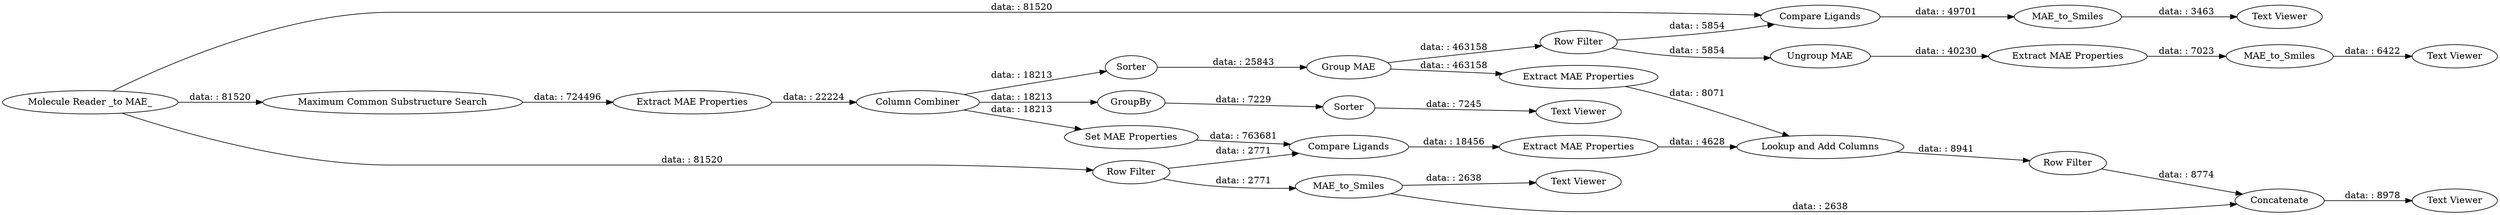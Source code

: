 digraph {
	"7364794700377269797_8262" [label="Column Combiner"]
	"7364794700377269797_8251" [label="Compare Ligands"]
	"7364794700377269797_8257" [label=MAE_to_Smiles]
	"7364794700377269797_8238" [label="Maximum Common Substructure Search"]
	"7364794700377269797_8248" [label="Ungroup MAE"]
	"7364794700377269797_8240" [label="Extract MAE Properties"]
	"7364794700377269797_8247" [label="Text Viewer"]
	"7364794700377269797_45" [label="Extract MAE Properties"]
	"7364794700377269797_30" [label="Lookup and Add Columns"]
	"7364794700377269797_8258" [label="Compare Ligands"]
	"7364794700377269797_8250" [label=MAE_to_Smiles]
	"7364794700377269797_8259" [label="Set MAE Properties"]
	"7364794700377269797_8246" [label=Sorter]
	"7364794700377269797_8242" [label=GroupBy]
	"7364794700377269797_8253" [label=MAE_to_Smiles]
	"7364794700377269797_8243" [label=Sorter]
	"7364794700377269797_8249" [label="Extract MAE Properties"]
	"7364794700377269797_8260" [label="Extract MAE Properties"]
	"7364794700377269797_8219" [label=Concatenate]
	"7364794700377269797_8256" [label="Text Viewer"]
	"7364794700377269797_8252" [label="Text Viewer"]
	"7364794700377269797_32" [label="Row Filter"]
	"7364794700377269797_8261" [label="Molecule Reader _to MAE_"]
	"7364794700377269797_8192" [label="Text Viewer"]
	"7364794700377269797_8245" [label="Row Filter"]
	"7364794700377269797_8241" [label="Text Viewer"]
	"7364794700377269797_27" [label="Row Filter"]
	"7364794700377269797_8244" [label="Group MAE"]
	"7364794700377269797_8243" -> "7364794700377269797_8241" [label="data: : 7245"]
	"7364794700377269797_8257" -> "7364794700377269797_8256" [label="data: : 2638"]
	"7364794700377269797_8258" -> "7364794700377269797_8260" [label="data: : 18456"]
	"7364794700377269797_8261" -> "7364794700377269797_8238" [label="data: : 81520"]
	"7364794700377269797_8248" -> "7364794700377269797_8249" [label="data: : 40230"]
	"7364794700377269797_8249" -> "7364794700377269797_8250" [label="data: : 7023"]
	"7364794700377269797_8251" -> "7364794700377269797_8253" [label="data: : 49701"]
	"7364794700377269797_8262" -> "7364794700377269797_8242" [label="data: : 18213"]
	"7364794700377269797_27" -> "7364794700377269797_8258" [label="data: : 2771"]
	"7364794700377269797_30" -> "7364794700377269797_32" [label="data: : 8941"]
	"7364794700377269797_8262" -> "7364794700377269797_8246" [label="data: : 18213"]
	"7364794700377269797_32" -> "7364794700377269797_8219" [label="data: : 8774"]
	"7364794700377269797_8245" -> "7364794700377269797_8251" [label="data: : 5854"]
	"7364794700377269797_27" -> "7364794700377269797_8257" [label="data: : 2771"]
	"7364794700377269797_8253" -> "7364794700377269797_8252" [label="data: : 3463"]
	"7364794700377269797_8245" -> "7364794700377269797_8248" [label="data: : 5854"]
	"7364794700377269797_45" -> "7364794700377269797_30" [label="data: : 8071"]
	"7364794700377269797_8244" -> "7364794700377269797_8245" [label="data: : 463158"]
	"7364794700377269797_8246" -> "7364794700377269797_8244" [label="data: : 25843"]
	"7364794700377269797_8259" -> "7364794700377269797_8258" [label="data: : 763681"]
	"7364794700377269797_8260" -> "7364794700377269797_30" [label="data: : 4628"]
	"7364794700377269797_8244" -> "7364794700377269797_45" [label="data: : 463158"]
	"7364794700377269797_8261" -> "7364794700377269797_8251" [label="data: : 81520"]
	"7364794700377269797_8257" -> "7364794700377269797_8219" [label="data: : 2638"]
	"7364794700377269797_8242" -> "7364794700377269797_8243" [label="data: : 7229"]
	"7364794700377269797_8240" -> "7364794700377269797_8262" [label="data: : 22224"]
	"7364794700377269797_8261" -> "7364794700377269797_27" [label="data: : 81520"]
	"7364794700377269797_8219" -> "7364794700377269797_8192" [label="data: : 8978"]
	"7364794700377269797_8238" -> "7364794700377269797_8240" [label="data: : 724496"]
	"7364794700377269797_8250" -> "7364794700377269797_8247" [label="data: : 6422"]
	"7364794700377269797_8262" -> "7364794700377269797_8259" [label="data: : 18213"]
	rankdir=LR
}
